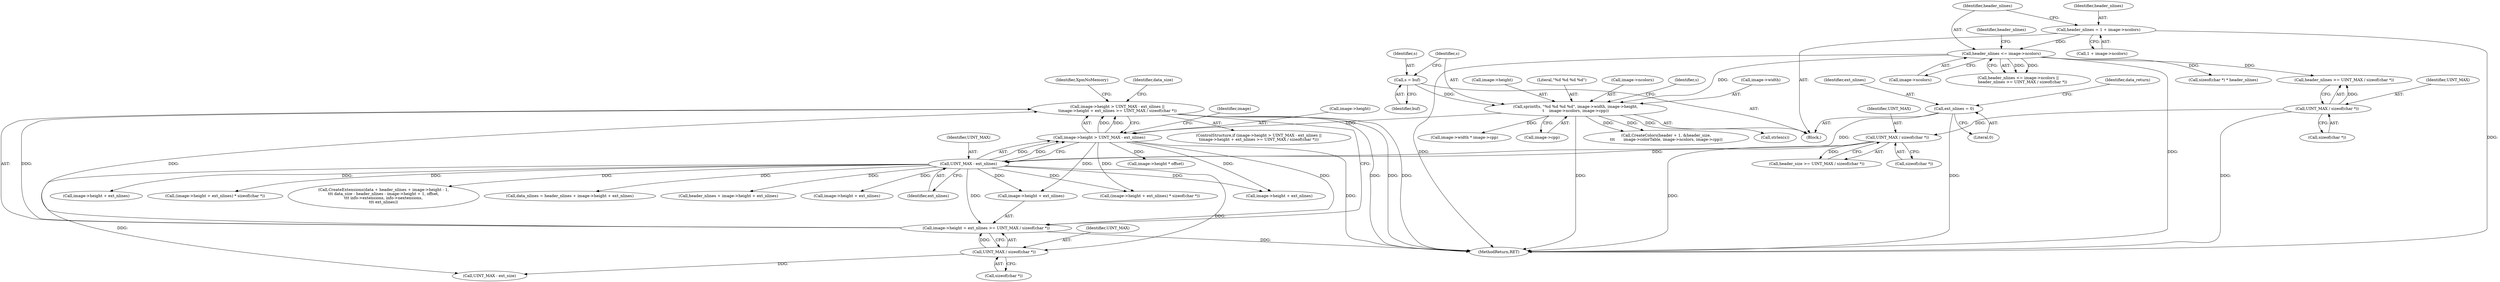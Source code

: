 digraph "0_libXpm_d1167418f0fd02a27f617ec5afd6db053afbe185@API" {
"1000371" [label="(Call,image->height > UINT_MAX - ext_nlines ||\n\timage->height + ext_nlines >= UINT_MAX / sizeof(char *))"];
"1000372" [label="(Call,image->height > UINT_MAX - ext_nlines)"];
"1000233" [label="(Call,sprintf(s, \"%d %d %d %d\", image->width, image->height,\n\t    image->ncolors, image->cpp))"];
"1000230" [label="(Call,s = buf)"];
"1000189" [label="(Call,header_nlines <= image->ncolors)"];
"1000180" [label="(Call,header_nlines = 1 + image->ncolors)"];
"1000376" [label="(Call,UINT_MAX - ext_nlines)"];
"1000211" [label="(Call,UINT_MAX / sizeof(char *))"];
"1000196" [label="(Call,UINT_MAX / sizeof(char *))"];
"1000141" [label="(Call,ext_nlines = 0)"];
"1000379" [label="(Call,image->height + ext_nlines >= UINT_MAX / sizeof(char *))"];
"1000385" [label="(Call,UINT_MAX / sizeof(char *))"];
"1000312" [label="(Call,CreateColors(header + 1, &header_size,\n\t\t\t       image->colorTable, image->ncolors, image->cpp))"];
"1000204" [label="(Call,sizeof(char *) * header_nlines)"];
"1000234" [label="(Identifier,s)"];
"1000372" [label="(Call,image->height > UINT_MAX - ext_nlines)"];
"1000250" [label="(Call,strlen(s))"];
"1000141" [label="(Call,ext_nlines = 0)"];
"1000149" [label="(Identifier,data_return)"];
"1000211" [label="(Call,UINT_MAX / sizeof(char *))"];
"1000394" [label="(Call,image->height + ext_nlines)"];
"1000198" [label="(Call,sizeof(char *))"];
"1000213" [label="(Call,sizeof(char *))"];
"1000387" [label="(Call,sizeof(char *))"];
"1000519" [label="(Call,image->height + ext_nlines)"];
"1000518" [label="(Call,(image->height + ext_nlines) * sizeof(char *))"];
"1000550" [label="(Call,CreateExtensions(data + header_nlines + image->height - 1,\n\t\t\t data_size - header_nlines - image->height + 1, offset,\n\t\t\t info->extensions, info->nextensions,\n\t\t\t ext_nlines))"];
"1000197" [label="(Identifier,UINT_MAX)"];
"1000370" [label="(ControlStructure,if (image->height > UINT_MAX - ext_nlines ||\n\timage->height + ext_nlines >= UINT_MAX / sizeof(char *)))"];
"1000440" [label="(Call,data_nlines = header_nlines + image->height + ext_nlines)"];
"1000233" [label="(Call,sprintf(s, \"%d %d %d %d\", image->width, image->height,\n\t    image->ncolors, image->cpp))"];
"1000180" [label="(Call,header_nlines = 1 + image->ncolors)"];
"1000609" [label="(MethodReturn,RET)"];
"1000373" [label="(Call,image->height)"];
"1000189" [label="(Call,header_nlines <= image->ncolors)"];
"1000232" [label="(Identifier,buf)"];
"1000380" [label="(Call,image->height + ext_nlines)"];
"1000442" [label="(Call,header_nlines + image->height + ext_nlines)"];
"1000195" [label="(Identifier,header_nlines)"];
"1000231" [label="(Identifier,s)"];
"1000393" [label="(Call,(image->height + ext_nlines) * sizeof(char *))"];
"1000392" [label="(Identifier,data_size)"];
"1000194" [label="(Call,header_nlines >= UINT_MAX / sizeof(char *))"];
"1000212" [label="(Identifier,UINT_MAX)"];
"1000182" [label="(Call,1 + image->ncolors)"];
"1000242" [label="(Call,image->ncolors)"];
"1000190" [label="(Identifier,header_nlines)"];
"1000336" [label="(Call,image->width * image->cpp)"];
"1000371" [label="(Call,image->height > UINT_MAX - ext_nlines ||\n\timage->height + ext_nlines >= UINT_MAX / sizeof(char *))"];
"1000245" [label="(Call,image->cpp)"];
"1000143" [label="(Literal,0)"];
"1000390" [label="(Identifier,XpmNoMemory)"];
"1000377" [label="(Identifier,UINT_MAX)"];
"1000249" [label="(Identifier,s)"];
"1000191" [label="(Call,image->ncolors)"];
"1000444" [label="(Call,image->height + ext_nlines)"];
"1000188" [label="(Call,header_nlines <= image->ncolors ||\n       header_nlines >= UINT_MAX / sizeof(char *))"];
"1000379" [label="(Call,image->height + ext_nlines >= UINT_MAX / sizeof(char *))"];
"1000378" [label="(Identifier,ext_nlines)"];
"1000376" [label="(Call,UINT_MAX - ext_nlines)"];
"1000405" [label="(Call,image->height * offset)"];
"1000209" [label="(Call,header_size >= UINT_MAX / sizeof(char *))"];
"1000385" [label="(Call,UINT_MAX / sizeof(char *))"];
"1000230" [label="(Call,s = buf)"];
"1000386" [label="(Identifier,UINT_MAX)"];
"1000236" [label="(Call,image->width)"];
"1000142" [label="(Identifier,ext_nlines)"];
"1000382" [label="(Identifier,image)"];
"1000239" [label="(Call,image->height)"];
"1000117" [label="(Block,)"];
"1000235" [label="(Literal,\"%d %d %d %d\")"];
"1000196" [label="(Call,UINT_MAX / sizeof(char *))"];
"1000181" [label="(Identifier,header_nlines)"];
"1000423" [label="(Call,UINT_MAX - ext_size)"];
"1000371" -> "1000370"  [label="AST: "];
"1000371" -> "1000372"  [label="CFG: "];
"1000371" -> "1000379"  [label="CFG: "];
"1000372" -> "1000371"  [label="AST: "];
"1000379" -> "1000371"  [label="AST: "];
"1000390" -> "1000371"  [label="CFG: "];
"1000392" -> "1000371"  [label="CFG: "];
"1000371" -> "1000609"  [label="DDG: "];
"1000371" -> "1000609"  [label="DDG: "];
"1000371" -> "1000609"  [label="DDG: "];
"1000372" -> "1000371"  [label="DDG: "];
"1000372" -> "1000371"  [label="DDG: "];
"1000379" -> "1000371"  [label="DDG: "];
"1000379" -> "1000371"  [label="DDG: "];
"1000372" -> "1000376"  [label="CFG: "];
"1000373" -> "1000372"  [label="AST: "];
"1000376" -> "1000372"  [label="AST: "];
"1000382" -> "1000372"  [label="CFG: "];
"1000372" -> "1000609"  [label="DDG: "];
"1000233" -> "1000372"  [label="DDG: "];
"1000376" -> "1000372"  [label="DDG: "];
"1000376" -> "1000372"  [label="DDG: "];
"1000372" -> "1000379"  [label="DDG: "];
"1000372" -> "1000380"  [label="DDG: "];
"1000372" -> "1000393"  [label="DDG: "];
"1000372" -> "1000394"  [label="DDG: "];
"1000372" -> "1000405"  [label="DDG: "];
"1000233" -> "1000117"  [label="AST: "];
"1000233" -> "1000245"  [label="CFG: "];
"1000234" -> "1000233"  [label="AST: "];
"1000235" -> "1000233"  [label="AST: "];
"1000236" -> "1000233"  [label="AST: "];
"1000239" -> "1000233"  [label="AST: "];
"1000242" -> "1000233"  [label="AST: "];
"1000245" -> "1000233"  [label="AST: "];
"1000249" -> "1000233"  [label="CFG: "];
"1000233" -> "1000609"  [label="DDG: "];
"1000230" -> "1000233"  [label="DDG: "];
"1000189" -> "1000233"  [label="DDG: "];
"1000233" -> "1000250"  [label="DDG: "];
"1000233" -> "1000312"  [label="DDG: "];
"1000233" -> "1000312"  [label="DDG: "];
"1000233" -> "1000336"  [label="DDG: "];
"1000230" -> "1000117"  [label="AST: "];
"1000230" -> "1000232"  [label="CFG: "];
"1000231" -> "1000230"  [label="AST: "];
"1000232" -> "1000230"  [label="AST: "];
"1000234" -> "1000230"  [label="CFG: "];
"1000189" -> "1000188"  [label="AST: "];
"1000189" -> "1000191"  [label="CFG: "];
"1000190" -> "1000189"  [label="AST: "];
"1000191" -> "1000189"  [label="AST: "];
"1000195" -> "1000189"  [label="CFG: "];
"1000188" -> "1000189"  [label="CFG: "];
"1000189" -> "1000609"  [label="DDG: "];
"1000189" -> "1000609"  [label="DDG: "];
"1000189" -> "1000188"  [label="DDG: "];
"1000189" -> "1000188"  [label="DDG: "];
"1000180" -> "1000189"  [label="DDG: "];
"1000189" -> "1000194"  [label="DDG: "];
"1000189" -> "1000204"  [label="DDG: "];
"1000180" -> "1000117"  [label="AST: "];
"1000180" -> "1000182"  [label="CFG: "];
"1000181" -> "1000180"  [label="AST: "];
"1000182" -> "1000180"  [label="AST: "];
"1000190" -> "1000180"  [label="CFG: "];
"1000180" -> "1000609"  [label="DDG: "];
"1000376" -> "1000378"  [label="CFG: "];
"1000377" -> "1000376"  [label="AST: "];
"1000378" -> "1000376"  [label="AST: "];
"1000211" -> "1000376"  [label="DDG: "];
"1000141" -> "1000376"  [label="DDG: "];
"1000376" -> "1000379"  [label="DDG: "];
"1000376" -> "1000380"  [label="DDG: "];
"1000376" -> "1000385"  [label="DDG: "];
"1000376" -> "1000393"  [label="DDG: "];
"1000376" -> "1000394"  [label="DDG: "];
"1000376" -> "1000423"  [label="DDG: "];
"1000376" -> "1000440"  [label="DDG: "];
"1000376" -> "1000442"  [label="DDG: "];
"1000376" -> "1000444"  [label="DDG: "];
"1000376" -> "1000518"  [label="DDG: "];
"1000376" -> "1000519"  [label="DDG: "];
"1000376" -> "1000550"  [label="DDG: "];
"1000211" -> "1000209"  [label="AST: "];
"1000211" -> "1000213"  [label="CFG: "];
"1000212" -> "1000211"  [label="AST: "];
"1000213" -> "1000211"  [label="AST: "];
"1000209" -> "1000211"  [label="CFG: "];
"1000211" -> "1000609"  [label="DDG: "];
"1000211" -> "1000209"  [label="DDG: "];
"1000196" -> "1000211"  [label="DDG: "];
"1000196" -> "1000194"  [label="AST: "];
"1000196" -> "1000198"  [label="CFG: "];
"1000197" -> "1000196"  [label="AST: "];
"1000198" -> "1000196"  [label="AST: "];
"1000194" -> "1000196"  [label="CFG: "];
"1000196" -> "1000609"  [label="DDG: "];
"1000196" -> "1000194"  [label="DDG: "];
"1000141" -> "1000117"  [label="AST: "];
"1000141" -> "1000143"  [label="CFG: "];
"1000142" -> "1000141"  [label="AST: "];
"1000143" -> "1000141"  [label="AST: "];
"1000149" -> "1000141"  [label="CFG: "];
"1000141" -> "1000609"  [label="DDG: "];
"1000379" -> "1000385"  [label="CFG: "];
"1000380" -> "1000379"  [label="AST: "];
"1000385" -> "1000379"  [label="AST: "];
"1000379" -> "1000609"  [label="DDG: "];
"1000385" -> "1000379"  [label="DDG: "];
"1000385" -> "1000387"  [label="CFG: "];
"1000386" -> "1000385"  [label="AST: "];
"1000387" -> "1000385"  [label="AST: "];
"1000385" -> "1000423"  [label="DDG: "];
}
